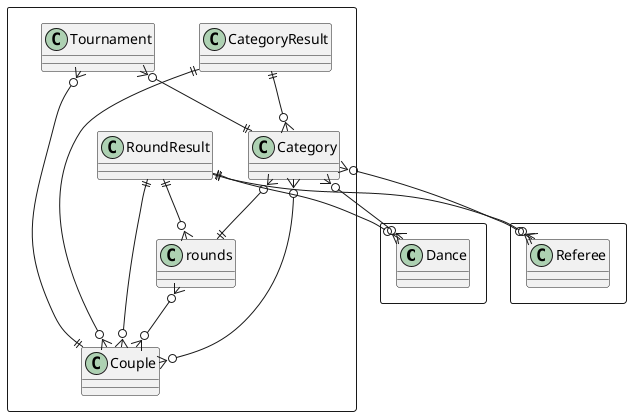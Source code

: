 @startuml Model

rectangle {
    class Dance {}
}

rectangle {
    class Referee {}
}

rectangle {
    class Tournament {}

    class Category {}

    class Couple {}

    class rounds {}

    class RoundResult {}

    class CategoryResult {}
}

Tournament }o--|| Category

Tournament }o--|| Couple

Category }o--o{ Dance 

Category }o--o{ Referee

Category }o--|| rounds

Category }o--o{ Couple

rounds }o--o{ Couple

RoundResult ||--o{ rounds
RoundResult ||--o{ Couple
RoundResult ||--o{ Dance
RoundResult ||--o{ Referee

CategoryResult ||--o{ Category
CategoryResult ||--o{ Couple

@enduml